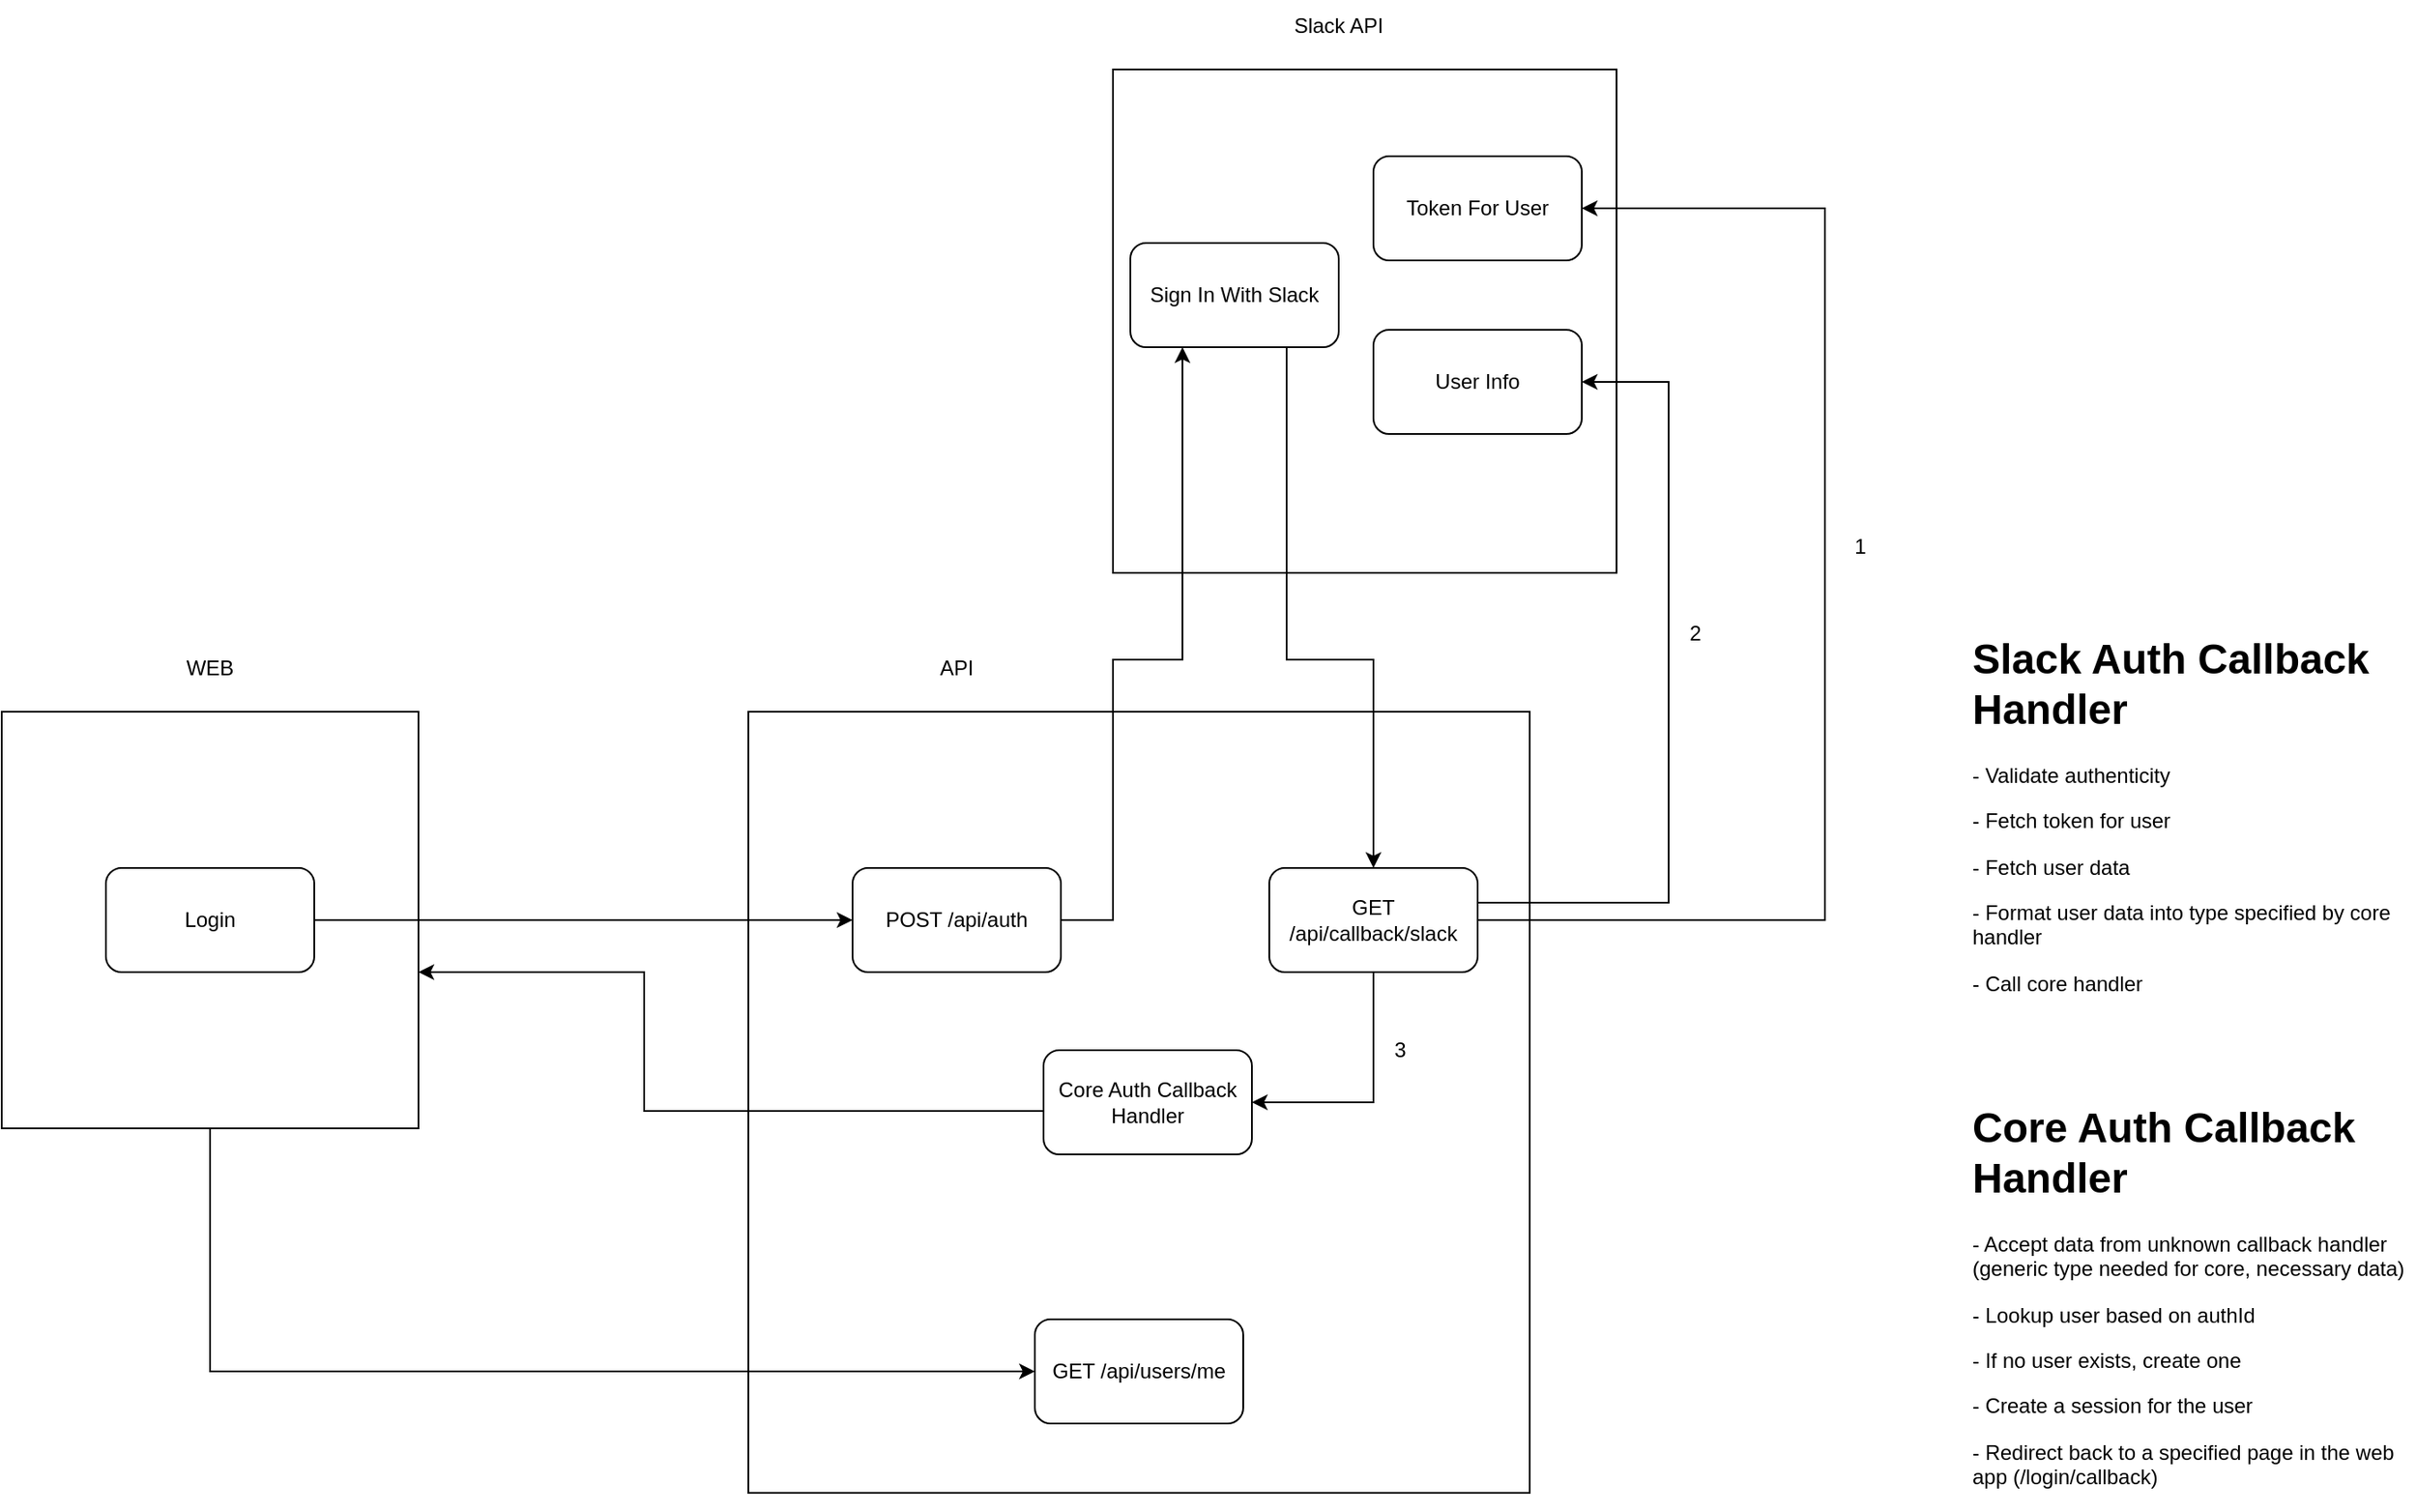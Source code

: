 <mxfile>
    <diagram name="Page-1" id="PJw18gTDL8AQlg1JheF6">
        <mxGraphModel dx="572" dy="1469" grid="1" gridSize="10" guides="1" tooltips="1" connect="1" arrows="1" fold="1" page="1" pageScale="1" pageWidth="850" pageHeight="1100" math="0" shadow="0">
            <root>
                <mxCell id="0"/>
                <mxCell id="1" parent="0"/>
                <mxCell id="pbarQM4ci1pmViBrcnMr-3" value="" style="whiteSpace=wrap;html=1;aspect=fixed;" parent="1" vertex="1">
                    <mxGeometry x="710" y="-330" width="290" height="290" as="geometry"/>
                </mxCell>
                <mxCell id="pbarQM4ci1pmViBrcnMr-9" value="" style="whiteSpace=wrap;html=1;aspect=fixed;" parent="1" vertex="1">
                    <mxGeometry x="500" y="40" width="450" height="450" as="geometry"/>
                </mxCell>
                <mxCell id="pbarQM4ci1pmViBrcnMr-13" style="edgeStyle=orthogonalEdgeStyle;rounded=0;orthogonalLoop=1;jettySize=auto;html=1;entryX=0.5;entryY=0;entryDx=0;entryDy=0;exitX=0.75;exitY=1;exitDx=0;exitDy=0;" parent="1" target="pbarQM4ci1pmViBrcnMr-12" edge="1" source="pbarQM4ci1pmViBrcnMr-22">
                    <mxGeometry relative="1" as="geometry">
                        <mxPoint x="820" y="-70" as="sourcePoint"/>
                        <mxPoint x="900" y="130" as="targetPoint"/>
                        <Array as="points">
                            <mxPoint x="810" y="10"/>
                            <mxPoint x="860" y="10"/>
                        </Array>
                    </mxGeometry>
                </mxCell>
                <mxCell id="pbarQM4ci1pmViBrcnMr-18" style="edgeStyle=orthogonalEdgeStyle;rounded=0;orthogonalLoop=1;jettySize=auto;html=1;entryX=0;entryY=0.5;entryDx=0;entryDy=0;" parent="1" source="pbarQM4ci1pmViBrcnMr-1" target="pbarQM4ci1pmViBrcnMr-17" edge="1">
                    <mxGeometry relative="1" as="geometry">
                        <Array as="points">
                            <mxPoint x="190" y="420"/>
                        </Array>
                    </mxGeometry>
                </mxCell>
                <mxCell id="pbarQM4ci1pmViBrcnMr-1" value="" style="whiteSpace=wrap;html=1;aspect=fixed;" parent="1" vertex="1">
                    <mxGeometry x="70" y="40" width="240" height="240" as="geometry"/>
                </mxCell>
                <mxCell id="pbarQM4ci1pmViBrcnMr-8" style="edgeStyle=orthogonalEdgeStyle;rounded=0;orthogonalLoop=1;jettySize=auto;html=1;exitX=1;exitY=0.5;exitDx=0;exitDy=0;" parent="1" source="pbarQM4ci1pmViBrcnMr-2" target="pbarQM4ci1pmViBrcnMr-7" edge="1">
                    <mxGeometry relative="1" as="geometry"/>
                </mxCell>
                <mxCell id="pbarQM4ci1pmViBrcnMr-2" value="Login" style="rounded=1;whiteSpace=wrap;html=1;" parent="1" vertex="1">
                    <mxGeometry x="130" y="130" width="120" height="60" as="geometry"/>
                </mxCell>
                <mxCell id="pbarQM4ci1pmViBrcnMr-4" value="WEB" style="text;html=1;strokeColor=none;fillColor=none;align=center;verticalAlign=middle;whiteSpace=wrap;rounded=0;" parent="1" vertex="1">
                    <mxGeometry x="160" width="60" height="30" as="geometry"/>
                </mxCell>
                <mxCell id="pbarQM4ci1pmViBrcnMr-5" value="API" style="text;html=1;strokeColor=none;fillColor=none;align=center;verticalAlign=middle;whiteSpace=wrap;rounded=0;" parent="1" vertex="1">
                    <mxGeometry x="590" width="60" height="30" as="geometry"/>
                </mxCell>
                <mxCell id="pbarQM4ci1pmViBrcnMr-11" style="edgeStyle=orthogonalEdgeStyle;rounded=0;orthogonalLoop=1;jettySize=auto;html=1;entryX=0.25;entryY=1;entryDx=0;entryDy=0;" parent="1" target="pbarQM4ci1pmViBrcnMr-22" edge="1">
                    <mxGeometry relative="1" as="geometry">
                        <mxPoint x="650" y="160" as="sourcePoint"/>
                        <mxPoint x="760" y="-70" as="targetPoint"/>
                        <Array as="points">
                            <mxPoint x="710" y="160"/>
                            <mxPoint x="710" y="10"/>
                            <mxPoint x="750" y="10"/>
                        </Array>
                    </mxGeometry>
                </mxCell>
                <mxCell id="pbarQM4ci1pmViBrcnMr-7" value="POST /api/auth" style="rounded=1;whiteSpace=wrap;html=1;" parent="1" vertex="1">
                    <mxGeometry x="560" y="130" width="120" height="60" as="geometry"/>
                </mxCell>
                <mxCell id="pbarQM4ci1pmViBrcnMr-10" value="Slack API" style="text;html=1;strokeColor=none;fillColor=none;align=center;verticalAlign=middle;whiteSpace=wrap;rounded=0;" parent="1" vertex="1">
                    <mxGeometry x="810" y="-370" width="60" height="30" as="geometry"/>
                </mxCell>
                <mxCell id="pbarQM4ci1pmViBrcnMr-15" style="edgeStyle=orthogonalEdgeStyle;rounded=0;orthogonalLoop=1;jettySize=auto;html=1;exitX=0.5;exitY=1;exitDx=0;exitDy=0;entryX=1;entryY=0.5;entryDx=0;entryDy=0;" parent="1" source="pbarQM4ci1pmViBrcnMr-12" target="pbarQM4ci1pmViBrcnMr-14" edge="1">
                    <mxGeometry relative="1" as="geometry">
                        <mxPoint x="845" y="220" as="sourcePoint"/>
                        <mxPoint x="790" y="270" as="targetPoint"/>
                        <Array as="points">
                            <mxPoint x="860" y="265"/>
                        </Array>
                    </mxGeometry>
                </mxCell>
                <mxCell id="pbarQM4ci1pmViBrcnMr-25" style="edgeStyle=orthogonalEdgeStyle;rounded=0;orthogonalLoop=1;jettySize=auto;html=1;entryX=1;entryY=0.5;entryDx=0;entryDy=0;" parent="1" source="pbarQM4ci1pmViBrcnMr-12" target="pbarQM4ci1pmViBrcnMr-23" edge="1">
                    <mxGeometry relative="1" as="geometry">
                        <Array as="points">
                            <mxPoint x="1120" y="160"/>
                            <mxPoint x="1120" y="-250"/>
                        </Array>
                    </mxGeometry>
                </mxCell>
                <mxCell id="pbarQM4ci1pmViBrcnMr-27" style="edgeStyle=orthogonalEdgeStyle;rounded=0;orthogonalLoop=1;jettySize=auto;html=1;entryX=1;entryY=0.5;entryDx=0;entryDy=0;" parent="1" source="pbarQM4ci1pmViBrcnMr-12" target="pbarQM4ci1pmViBrcnMr-24" edge="1">
                    <mxGeometry relative="1" as="geometry">
                        <Array as="points">
                            <mxPoint x="1030" y="150"/>
                            <mxPoint x="1030" y="-150"/>
                        </Array>
                    </mxGeometry>
                </mxCell>
                <mxCell id="pbarQM4ci1pmViBrcnMr-12" value="GET /api/callback/slack" style="rounded=1;whiteSpace=wrap;html=1;" parent="1" vertex="1">
                    <mxGeometry x="800" y="130" width="120" height="60" as="geometry"/>
                </mxCell>
                <mxCell id="pbarQM4ci1pmViBrcnMr-16" style="edgeStyle=orthogonalEdgeStyle;rounded=0;orthogonalLoop=1;jettySize=auto;html=1;entryX=1;entryY=0.75;entryDx=0;entryDy=0;" parent="1" edge="1">
                    <mxGeometry relative="1" as="geometry">
                        <mxPoint x="730" y="265" as="sourcePoint"/>
                        <mxPoint x="310" y="190" as="targetPoint"/>
                        <Array as="points">
                            <mxPoint x="440" y="270"/>
                            <mxPoint x="440" y="190"/>
                        </Array>
                    </mxGeometry>
                </mxCell>
                <mxCell id="pbarQM4ci1pmViBrcnMr-14" value="Core Auth Callback Handler" style="rounded=1;whiteSpace=wrap;html=1;" parent="1" vertex="1">
                    <mxGeometry x="670" y="235" width="120" height="60" as="geometry"/>
                </mxCell>
                <mxCell id="pbarQM4ci1pmViBrcnMr-17" value="GET /api/users/me" style="rounded=1;whiteSpace=wrap;html=1;" parent="1" vertex="1">
                    <mxGeometry x="665" y="390" width="120" height="60" as="geometry"/>
                </mxCell>
                <mxCell id="pbarQM4ci1pmViBrcnMr-19" value="&lt;h1&gt;Slack Auth Callback Handler&lt;/h1&gt;&lt;p&gt;- Validate authenticity&lt;/p&gt;&lt;p&gt;- Fetch token for user&lt;/p&gt;&lt;p&gt;- Fetch user data&lt;/p&gt;&lt;p&gt;- Format user data into type specified by core handler&lt;/p&gt;&lt;p&gt;- Call core handler&lt;/p&gt;" style="text;html=1;strokeColor=none;fillColor=none;spacing=5;spacingTop=-20;whiteSpace=wrap;overflow=hidden;rounded=0;" parent="1" vertex="1">
                    <mxGeometry x="1200" y="-10" width="260" height="240" as="geometry"/>
                </mxCell>
                <mxCell id="pbarQM4ci1pmViBrcnMr-20" value="&lt;h1&gt;Core Auth Callback Handler&lt;/h1&gt;&lt;p&gt;- Accept data from unknown callback handler (generic type needed for core, necessary data)&lt;/p&gt;&lt;p&gt;- Lookup user based on authId&lt;/p&gt;&lt;p&gt;- If no user exists, create one&lt;/p&gt;&lt;p&gt;- Create a session for the user&lt;br&gt;&lt;/p&gt;&lt;p&gt;- Redirect back to a specified page in the web app (/login/callback)&lt;/p&gt;" style="text;html=1;strokeColor=none;fillColor=none;spacing=5;spacingTop=-20;whiteSpace=wrap;overflow=hidden;rounded=0;" parent="1" vertex="1">
                    <mxGeometry x="1200" y="260" width="260" height="240" as="geometry"/>
                </mxCell>
                <mxCell id="pbarQM4ci1pmViBrcnMr-22" value="Sign In With Slack" style="rounded=1;whiteSpace=wrap;html=1;" parent="1" vertex="1">
                    <mxGeometry x="720" y="-230" width="120" height="60" as="geometry"/>
                </mxCell>
                <mxCell id="pbarQM4ci1pmViBrcnMr-23" value="Token For User" style="rounded=1;whiteSpace=wrap;html=1;" parent="1" vertex="1">
                    <mxGeometry x="860" y="-280" width="120" height="60" as="geometry"/>
                </mxCell>
                <mxCell id="pbarQM4ci1pmViBrcnMr-24" value="User Info" style="rounded=1;whiteSpace=wrap;html=1;" parent="1" vertex="1">
                    <mxGeometry x="860" y="-180" width="120" height="60" as="geometry"/>
                </mxCell>
                <mxCell id="pbarQM4ci1pmViBrcnMr-26" value="1" style="text;html=1;align=center;verticalAlign=middle;resizable=0;points=[];autosize=1;strokeColor=none;fillColor=none;" parent="1" vertex="1">
                    <mxGeometry x="1125" y="-70" width="30" height="30" as="geometry"/>
                </mxCell>
                <mxCell id="pbarQM4ci1pmViBrcnMr-28" value="2" style="text;html=1;align=center;verticalAlign=middle;resizable=0;points=[];autosize=1;strokeColor=none;fillColor=none;" parent="1" vertex="1">
                    <mxGeometry x="1030" y="-20" width="30" height="30" as="geometry"/>
                </mxCell>
                <mxCell id="pbarQM4ci1pmViBrcnMr-29" value="3" style="text;html=1;align=center;verticalAlign=middle;resizable=0;points=[];autosize=1;strokeColor=none;fillColor=none;" parent="1" vertex="1">
                    <mxGeometry x="860" y="220" width="30" height="30" as="geometry"/>
                </mxCell>
            </root>
        </mxGraphModel>
    </diagram>
</mxfile>
